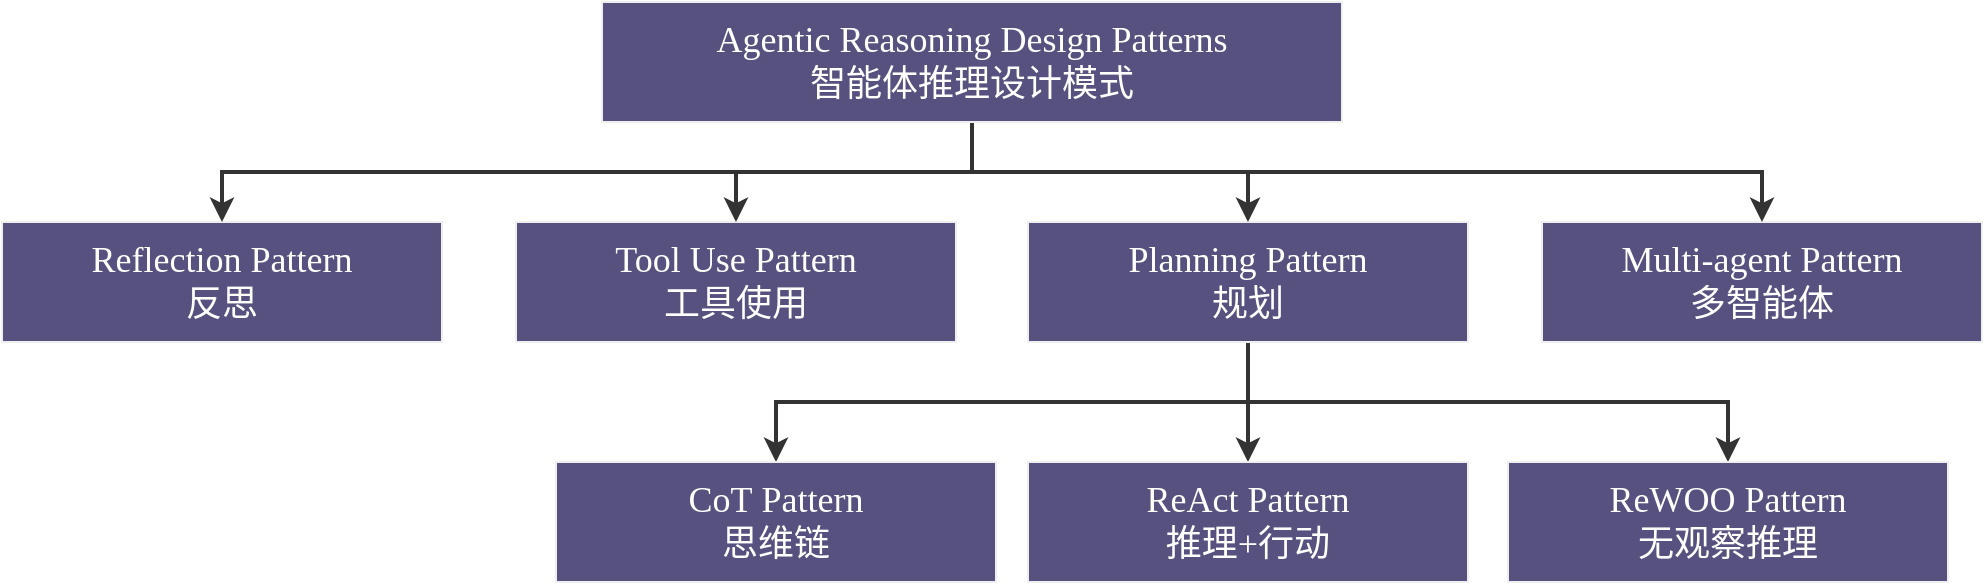 <mxfile version="24.7.5">
  <diagram name="第 1 页" id="5S9uLElGP0To5B5OSH1_">
    <mxGraphModel dx="3124" dy="1480" grid="1" gridSize="10" guides="1" tooltips="1" connect="1" arrows="1" fold="1" page="1" pageScale="1" pageWidth="827" pageHeight="1169" math="0" shadow="0">
      <root>
        <mxCell id="0" />
        <mxCell id="1" parent="0" />
        <mxCell id="D2e03eudcRRNmcST-73G-11" value="" style="edgeStyle=orthogonalEdgeStyle;rounded=0;orthogonalLoop=1;jettySize=auto;exitX=0.5;exitY=1;exitDx=0;exitDy=0;labelBackgroundColor=none;strokeColor=#333333;fontColor=default;fontFamily=Monaco;fontSize=18;strokeWidth=2;" parent="1" source="D2e03eudcRRNmcST-73G-1" target="D2e03eudcRRNmcST-73G-10" edge="1">
          <mxGeometry relative="1" as="geometry" />
        </mxCell>
        <mxCell id="D2e03eudcRRNmcST-73G-12" value="" style="edgeStyle=orthogonalEdgeStyle;rounded=0;orthogonalLoop=1;jettySize=auto;exitX=0.5;exitY=1;exitDx=0;exitDy=0;labelBackgroundColor=none;strokeColor=#333333;fontColor=default;fontFamily=Monaco;fontSize=18;strokeWidth=2;" parent="1" source="D2e03eudcRRNmcST-73G-1" target="D2e03eudcRRNmcST-73G-6" edge="1">
          <mxGeometry relative="1" as="geometry" />
        </mxCell>
        <mxCell id="D2e03eudcRRNmcST-73G-20" value="" style="edgeStyle=orthogonalEdgeStyle;rounded=0;orthogonalLoop=1;jettySize=auto;exitX=0.5;exitY=1;exitDx=0;exitDy=0;labelBackgroundColor=none;strokeColor=#333333;fontColor=default;fontFamily=Monaco;fontSize=18;strokeWidth=2;" parent="1" source="D2e03eudcRRNmcST-73G-1" target="D2e03eudcRRNmcST-73G-19" edge="1">
          <mxGeometry relative="1" as="geometry" />
        </mxCell>
        <mxCell id="D2e03eudcRRNmcST-73G-1" value="Planning Pattern&#xa;规划" style="rounded=0;whiteSpace=wrap;labelBackgroundColor=none;fillColor=#56517E;strokeColor=#EEEEEE;fontColor=#FFFFFF;fontFamily=Monaco;fontSize=18;" parent="1" vertex="1">
          <mxGeometry x="-297" y="130" width="220" height="60" as="geometry" />
        </mxCell>
        <mxCell id="D2e03eudcRRNmcST-73G-2" value="Tool Use Pattern&#xa;工具使用" style="rounded=0;whiteSpace=wrap;labelBackgroundColor=none;fillColor=#56517E;strokeColor=#EEEEEE;fontColor=#FFFFFF;fontFamily=Monaco;fontSize=18;" parent="1" vertex="1">
          <mxGeometry x="-553" y="130" width="220" height="60" as="geometry" />
        </mxCell>
        <mxCell id="D2e03eudcRRNmcST-73G-3" value="Multi-agent Pattern&#xa;多智能体" style="rounded=0;whiteSpace=wrap;labelBackgroundColor=none;fillColor=#56517E;strokeColor=#EEEEEE;fontColor=#FFFFFF;fontFamily=Monaco;fontSize=18;" parent="1" vertex="1">
          <mxGeometry x="-40" y="130" width="220" height="60" as="geometry" />
        </mxCell>
        <mxCell id="D2e03eudcRRNmcST-73G-4" value="Reflection Pattern&#xa;反思" style="rounded=0;whiteSpace=wrap;labelBackgroundColor=none;fillColor=#56517E;strokeColor=#EEEEEE;fontColor=#FFFFFF;fontFamily=Monaco;fontSize=18;" parent="1" vertex="1">
          <mxGeometry x="-810" y="130" width="220" height="60" as="geometry" />
        </mxCell>
        <mxCell id="D2e03eudcRRNmcST-73G-6" value="ReAct Pattern&#xa;推理+行动" style="rounded=0;whiteSpace=wrap;labelBackgroundColor=none;fillColor=#56517E;strokeColor=#EEEEEE;fontColor=#FFFFFF;fontFamily=Monaco;fontSize=18;" parent="1" vertex="1">
          <mxGeometry x="-297" y="250" width="220" height="60" as="geometry" />
        </mxCell>
        <mxCell id="D2e03eudcRRNmcST-73G-10" value="CoT Pattern&#xa; 思维链" style="rounded=0;whiteSpace=wrap;labelBackgroundColor=none;fillColor=#56517E;strokeColor=#EEEEEE;fontColor=#FFFFFF;fontFamily=Monaco;fontSize=18;" parent="1" vertex="1">
          <mxGeometry x="-533" y="250" width="220" height="60" as="geometry" />
        </mxCell>
        <mxCell id="D2e03eudcRRNmcST-73G-22" style="edgeStyle=orthogonalEdgeStyle;rounded=0;orthogonalLoop=1;jettySize=auto;html=1;exitX=0.5;exitY=1;exitDx=0;exitDy=0;strokeColor=#333333;strokeWidth=2;fontSize=18;" parent="1" source="D2e03eudcRRNmcST-73G-13" target="D2e03eudcRRNmcST-73G-4" edge="1">
          <mxGeometry relative="1" as="geometry" />
        </mxCell>
        <mxCell id="D2e03eudcRRNmcST-73G-23" style="edgeStyle=orthogonalEdgeStyle;rounded=0;orthogonalLoop=1;jettySize=auto;html=1;exitX=0.5;exitY=1;exitDx=0;exitDy=0;strokeColor=#333333;strokeWidth=2;fontSize=18;" parent="1" source="D2e03eudcRRNmcST-73G-13" target="D2e03eudcRRNmcST-73G-2" edge="1">
          <mxGeometry relative="1" as="geometry" />
        </mxCell>
        <mxCell id="D2e03eudcRRNmcST-73G-24" style="edgeStyle=orthogonalEdgeStyle;rounded=0;orthogonalLoop=1;jettySize=auto;html=1;exitX=0.5;exitY=1;exitDx=0;exitDy=0;entryX=0.5;entryY=0;entryDx=0;entryDy=0;strokeColor=#333333;strokeWidth=2;fontSize=18;" parent="1" source="D2e03eudcRRNmcST-73G-13" target="D2e03eudcRRNmcST-73G-1" edge="1">
          <mxGeometry relative="1" as="geometry" />
        </mxCell>
        <mxCell id="D2e03eudcRRNmcST-73G-25" style="edgeStyle=orthogonalEdgeStyle;rounded=0;orthogonalLoop=1;jettySize=auto;html=1;exitX=0.5;exitY=1;exitDx=0;exitDy=0;strokeColor=#333333;strokeWidth=2;fontSize=18;" parent="1" source="D2e03eudcRRNmcST-73G-13" target="D2e03eudcRRNmcST-73G-3" edge="1">
          <mxGeometry relative="1" as="geometry" />
        </mxCell>
        <mxCell id="D2e03eudcRRNmcST-73G-13" value="Agentic Reasoning Design Patterns&#xa;智能体推理设计模式" style="rounded=0;whiteSpace=wrap;labelBackgroundColor=none;fillColor=#56517E;strokeColor=#EEEEEE;fontColor=#FFFFFF;fontFamily=Monaco;fontSize=18;" parent="1" vertex="1">
          <mxGeometry x="-510" y="20" width="370" height="60" as="geometry" />
        </mxCell>
        <mxCell id="D2e03eudcRRNmcST-73G-19" value="ReWOO Pattern&#xa;无观察推理" style="rounded=0;whiteSpace=wrap;labelBackgroundColor=none;fillColor=#56517E;strokeColor=#EEEEEE;fontColor=#FFFFFF;fontFamily=Monaco;fontSize=18;" parent="1" vertex="1">
          <mxGeometry x="-57" y="250" width="220" height="60" as="geometry" />
        </mxCell>
      </root>
    </mxGraphModel>
  </diagram>
</mxfile>
